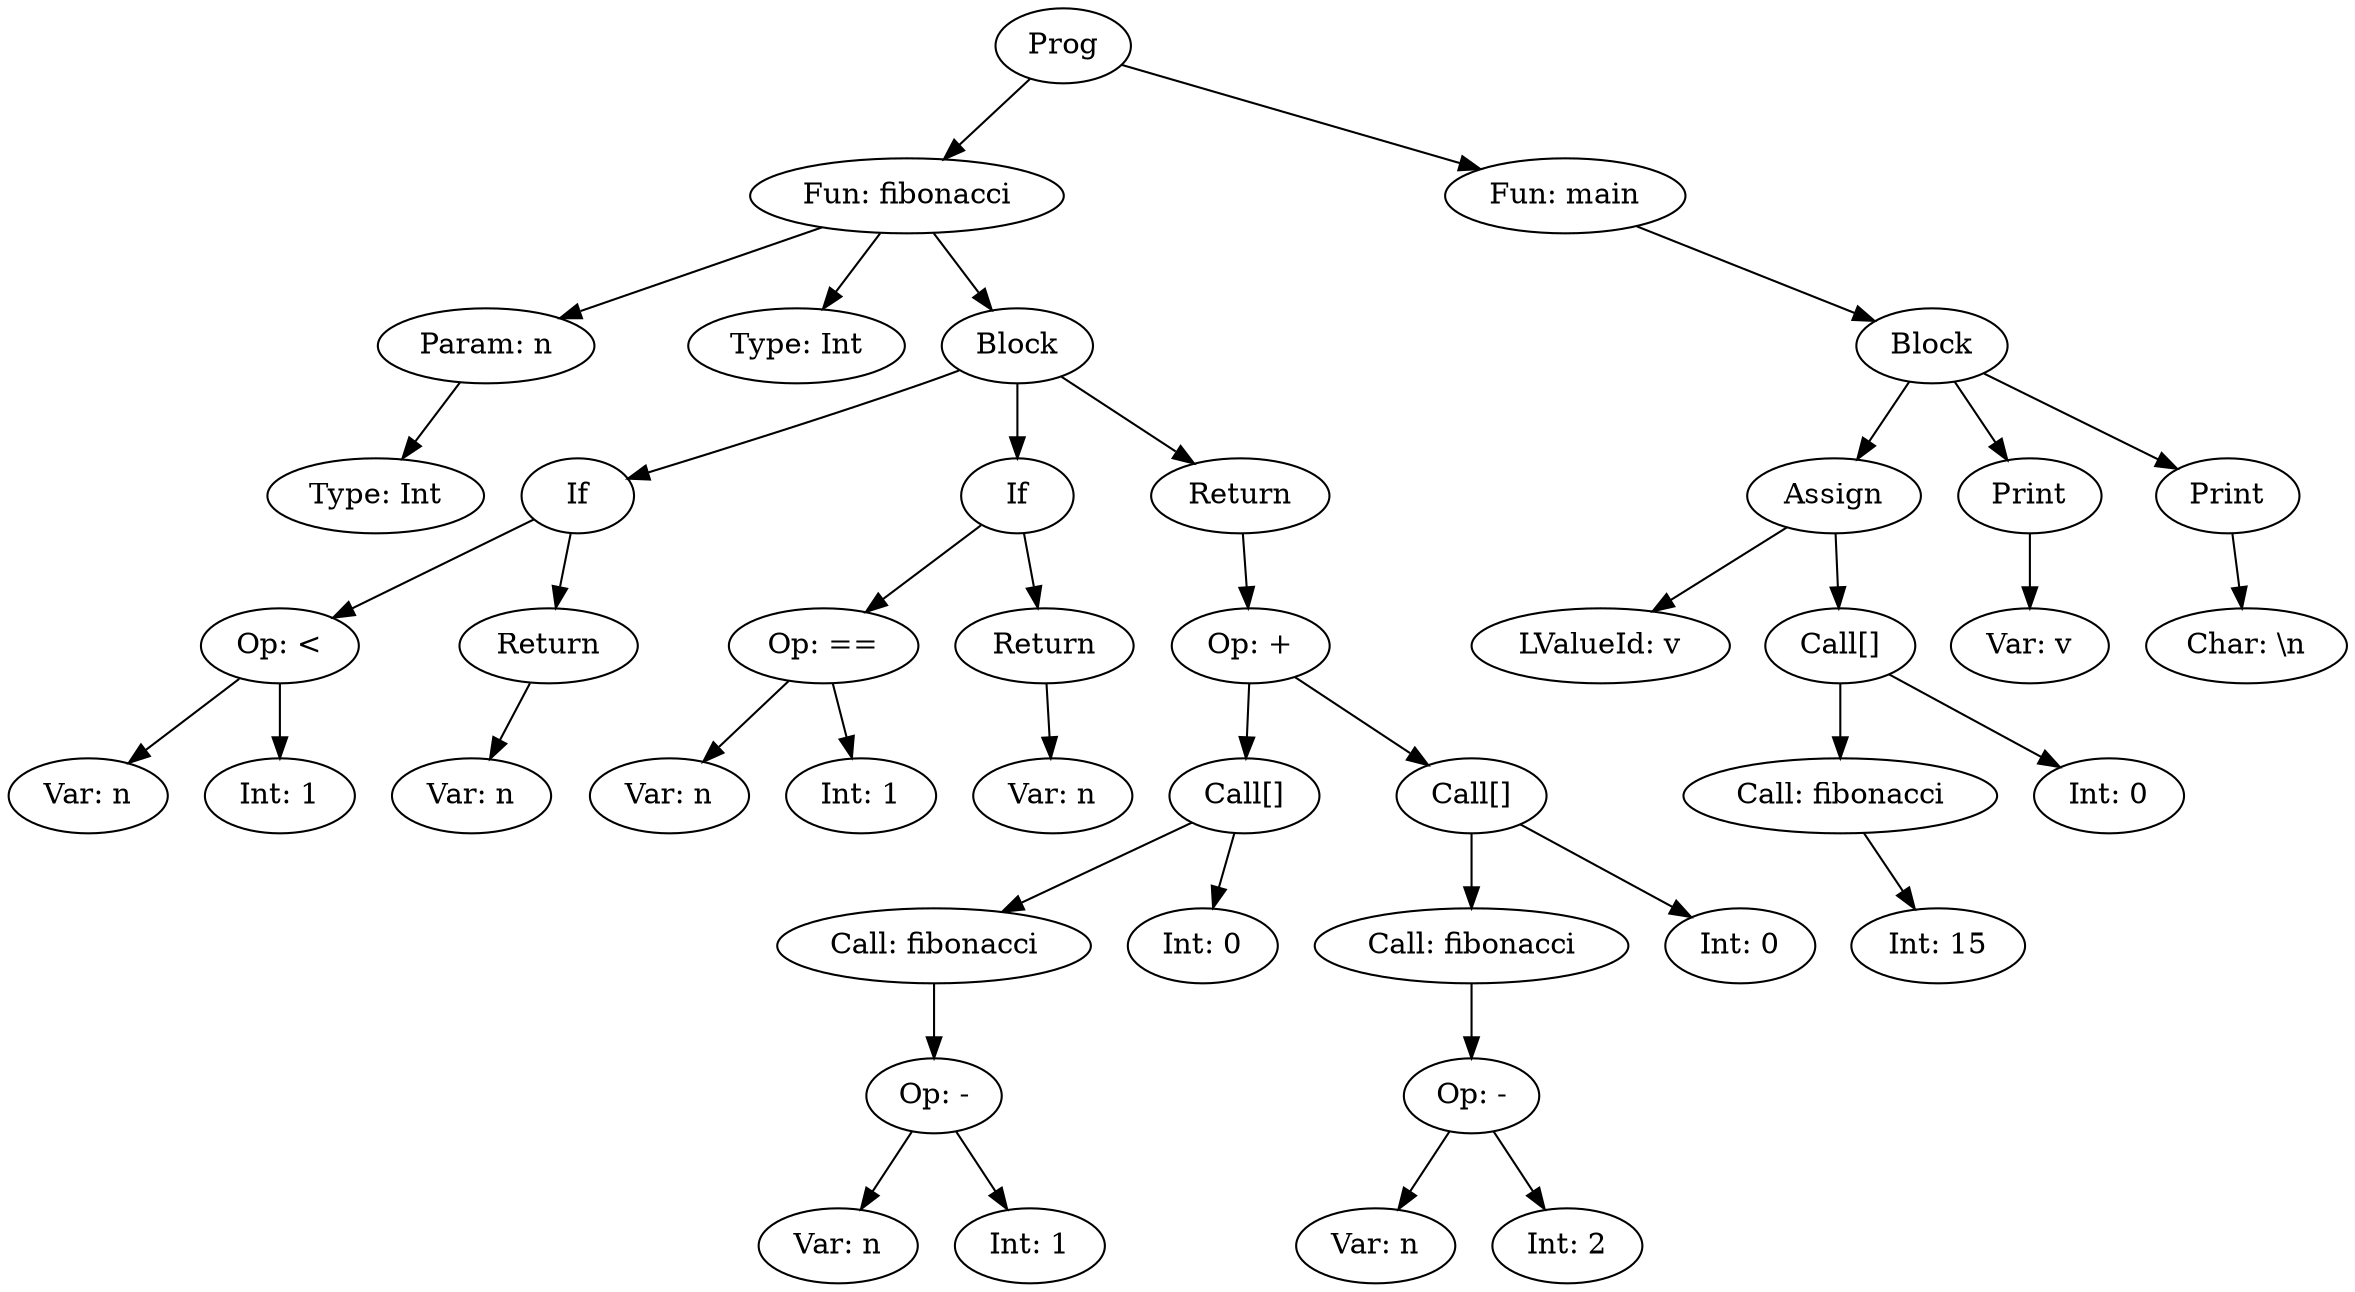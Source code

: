 digraph AST {
"Prog870698190" [label="Prog"];
"Fun205125520" [label="Fun: fibonacci"];
"Prog870698190" -> "Fun205125520";
"Param1911006827" [label="Param: n"];
"Fun205125520" -> "Param1911006827";
"Type717356484" [label="Type: Int"];
"Param1911006827" -> "Type717356484";
"Type1595212853" [label="Type: Int"];
"Fun205125520" -> "Type1595212853";
"CmdBlock475266352" [label="Block"];
"Fun205125520" -> "CmdBlock475266352";
"CmdIf1355531311" [label="If"];
"CmdBlock475266352" -> "CmdIf1355531311";
"ExpBinOp1967205423" [label="Op: <"];
"CmdIf1355531311" -> "ExpBinOp1967205423";
"ExpVar42121758" [label="Var: n"];
"ExpBinOp1967205423" -> "ExpVar42121758";
"ExpInt20671747" [label="Int: 1"];
"ExpBinOp1967205423" -> "ExpInt20671747";
"CmdReturn257895351" [label="Return"];
"CmdIf1355531311" -> "CmdReturn257895351";
"ExpVar1929600551" [label="Var: n"];
"CmdReturn257895351" -> "ExpVar1929600551";
"CmdIf1690716179" [label="If"];
"CmdBlock475266352" -> "CmdIf1690716179";
"ExpBinOp1053782781" [label="Op: =="];
"CmdIf1690716179" -> "ExpBinOp1053782781";
"ExpVar1211888640" [label="Var: n"];
"ExpBinOp1053782781" -> "ExpVar1211888640";
"ExpInt564160838" [label="Int: 1"];
"ExpBinOp1053782781" -> "ExpInt564160838";
"CmdReturn2012232625" [label="Return"];
"CmdIf1690716179" -> "CmdReturn2012232625";
"ExpVar846063400" [label="Var: n"];
"CmdReturn2012232625" -> "ExpVar846063400";
"CmdReturn627150481" [label="Return"];
"CmdBlock475266352" -> "CmdReturn627150481";
"ExpBinOp128526626" [label="Op: +"];
"CmdReturn627150481" -> "ExpBinOp128526626";
"ExpCallIndexed1911728085" [label="Call[]"];
"ExpBinOp128526626" -> "ExpCallIndexed1911728085";
"ExpCall754666084" [label="Call: fibonacci"];
"ExpCallIndexed1911728085" -> "ExpCall754666084";
"ExpBinOp88558700" [label="Op: -"];
"ExpCall754666084" -> "ExpBinOp88558700";
"ExpVar1265210847" [label="Var: n"];
"ExpBinOp88558700" -> "ExpVar1265210847";
"ExpInt801197928" [label="Int: 1"];
"ExpBinOp88558700" -> "ExpInt801197928";
"ExpInt1495242910" [label="Int: 0"];
"ExpCallIndexed1911728085" -> "ExpInt1495242910";
"ExpCallIndexed1711574013" [label="Call[]"];
"ExpBinOp128526626" -> "ExpCallIndexed1711574013";
"ExpCall1631862159" [label="Call: fibonacci"];
"ExpCallIndexed1711574013" -> "ExpCall1631862159";
"ExpBinOp1146848448" [label="Op: -"];
"ExpCall1631862159" -> "ExpBinOp1146848448";
"ExpVar1638215613" [label="Var: n"];
"ExpBinOp1146848448" -> "ExpVar1638215613";
"ExpInt591137559" [label="Int: 2"];
"ExpBinOp1146848448" -> "ExpInt591137559";
"ExpInt1674896058" [label="Int: 0"];
"ExpCallIndexed1711574013" -> "ExpInt1674896058";
"Fun2075203460" [label="Fun: main"];
"Prog870698190" -> "Fun2075203460";
"CmdBlock866191240" [label="Block"];
"Fun2075203460" -> "CmdBlock866191240";
"CmdAssign1879492184" [label="Assign"];
"CmdBlock866191240" -> "CmdAssign1879492184";
"LValueId872627152" [label="LValueId: v"];
"CmdAssign1879492184" -> "LValueId872627152";
"ExpCallIndexed1207769059" [label="Call[]"];
"CmdAssign1879492184" -> "ExpCallIndexed1207769059";
"ExpCall2094777811" [label="Call: fibonacci"];
"ExpCallIndexed1207769059" -> "ExpCall2094777811";
"ExpInt984213526" [label="Int: 15"];
"ExpCall2094777811" -> "ExpInt984213526";
"ExpInt400136488" [label="Int: 0"];
"ExpCallIndexed1207769059" -> "ExpInt400136488";
"CmdPrint942986815" [label="Print"];
"CmdBlock866191240" -> "CmdPrint942986815";
"ExpVar451111351" [label="Var: v"];
"CmdPrint942986815" -> "ExpVar451111351";
"CmdPrint1879034789" [label="Print"];
"CmdBlock866191240" -> "CmdPrint1879034789";
"ExpChar875827115" [label="Char: \\n"];
"CmdPrint1879034789" -> "ExpChar875827115";
}
